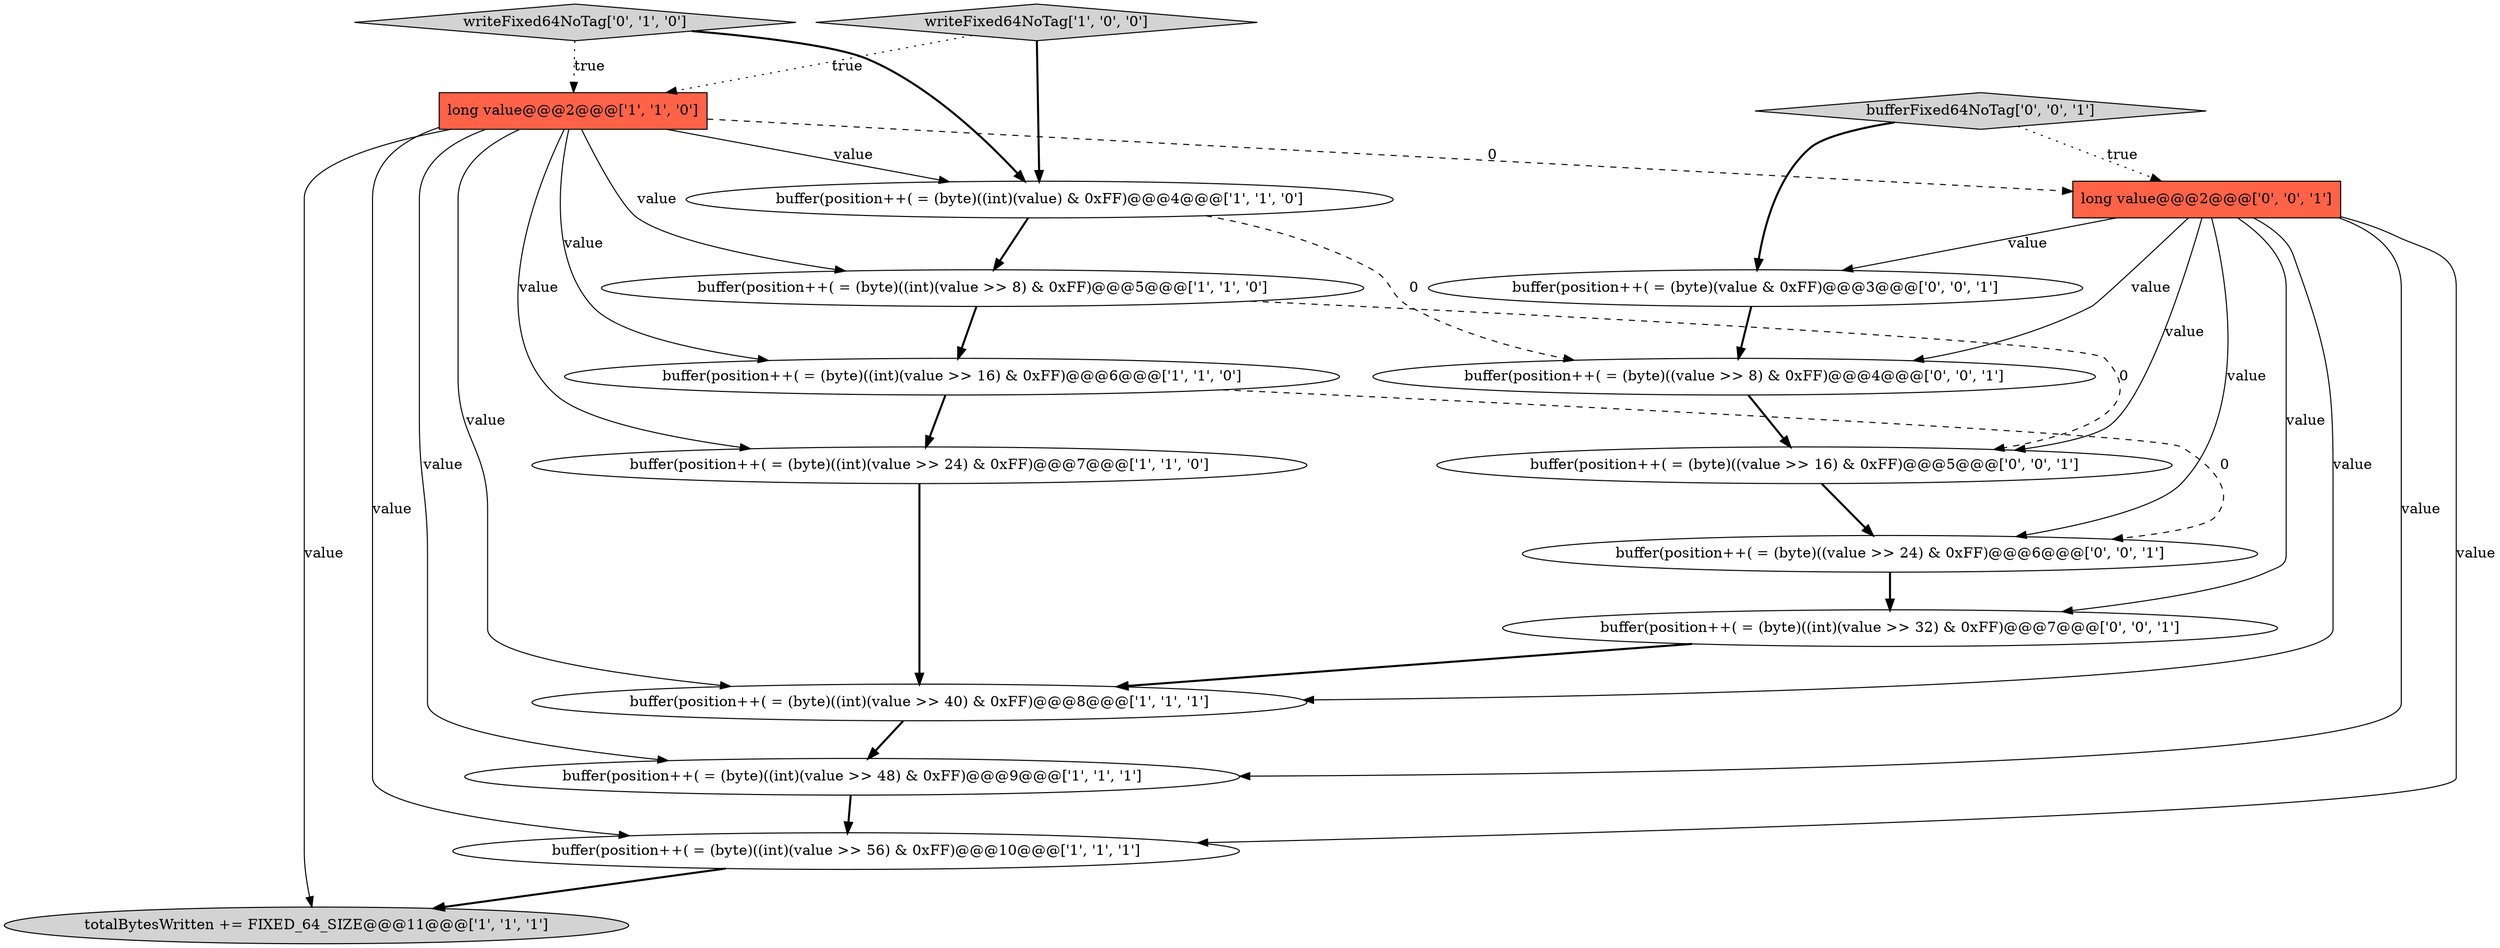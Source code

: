 digraph {
1 [style = filled, label = "long value@@@2@@@['1', '1', '0']", fillcolor = tomato, shape = box image = "AAA0AAABBB1BBB"];
0 [style = filled, label = "buffer(position++( = (byte)((int)(value >> 24) & 0xFF)@@@7@@@['1', '1', '0']", fillcolor = white, shape = ellipse image = "AAA0AAABBB1BBB"];
6 [style = filled, label = "totalBytesWritten += FIXED_64_SIZE@@@11@@@['1', '1', '1']", fillcolor = lightgray, shape = ellipse image = "AAA0AAABBB1BBB"];
8 [style = filled, label = "buffer(position++( = (byte)((int)(value >> 48) & 0xFF)@@@9@@@['1', '1', '1']", fillcolor = white, shape = ellipse image = "AAA0AAABBB1BBB"];
9 [style = filled, label = "buffer(position++( = (byte)((int)(value) & 0xFF)@@@4@@@['1', '1', '0']", fillcolor = white, shape = ellipse image = "AAA0AAABBB1BBB"];
12 [style = filled, label = "buffer(position++( = (byte)((value >> 16) & 0xFF)@@@5@@@['0', '0', '1']", fillcolor = white, shape = ellipse image = "AAA0AAABBB3BBB"];
16 [style = filled, label = "buffer(position++( = (byte)((value >> 8) & 0xFF)@@@4@@@['0', '0', '1']", fillcolor = white, shape = ellipse image = "AAA0AAABBB3BBB"];
10 [style = filled, label = "writeFixed64NoTag['0', '1', '0']", fillcolor = lightgray, shape = diamond image = "AAA0AAABBB2BBB"];
2 [style = filled, label = "buffer(position++( = (byte)((int)(value >> 40) & 0xFF)@@@8@@@['1', '1', '1']", fillcolor = white, shape = ellipse image = "AAA0AAABBB1BBB"];
5 [style = filled, label = "writeFixed64NoTag['1', '0', '0']", fillcolor = lightgray, shape = diamond image = "AAA0AAABBB1BBB"];
13 [style = filled, label = "buffer(position++( = (byte)((value >> 24) & 0xFF)@@@6@@@['0', '0', '1']", fillcolor = white, shape = ellipse image = "AAA0AAABBB3BBB"];
17 [style = filled, label = "buffer(position++( = (byte)((int)(value >> 32) & 0xFF)@@@7@@@['0', '0', '1']", fillcolor = white, shape = ellipse image = "AAA0AAABBB3BBB"];
15 [style = filled, label = "bufferFixed64NoTag['0', '0', '1']", fillcolor = lightgray, shape = diamond image = "AAA0AAABBB3BBB"];
11 [style = filled, label = "buffer(position++( = (byte)(value & 0xFF)@@@3@@@['0', '0', '1']", fillcolor = white, shape = ellipse image = "AAA0AAABBB3BBB"];
7 [style = filled, label = "buffer(position++( = (byte)((int)(value >> 8) & 0xFF)@@@5@@@['1', '1', '0']", fillcolor = white, shape = ellipse image = "AAA0AAABBB1BBB"];
14 [style = filled, label = "long value@@@2@@@['0', '0', '1']", fillcolor = tomato, shape = box image = "AAA0AAABBB3BBB"];
4 [style = filled, label = "buffer(position++( = (byte)((int)(value >> 16) & 0xFF)@@@6@@@['1', '1', '0']", fillcolor = white, shape = ellipse image = "AAA0AAABBB1BBB"];
3 [style = filled, label = "buffer(position++( = (byte)((int)(value >> 56) & 0xFF)@@@10@@@['1', '1', '1']", fillcolor = white, shape = ellipse image = "AAA0AAABBB1BBB"];
14->17 [style = solid, label="value"];
10->1 [style = dotted, label="true"];
14->13 [style = solid, label="value"];
10->9 [style = bold, label=""];
1->3 [style = solid, label="value"];
13->17 [style = bold, label=""];
14->3 [style = solid, label="value"];
1->9 [style = solid, label="value"];
1->14 [style = dashed, label="0"];
11->16 [style = bold, label=""];
5->9 [style = bold, label=""];
9->16 [style = dashed, label="0"];
1->2 [style = solid, label="value"];
8->3 [style = bold, label=""];
2->8 [style = bold, label=""];
12->13 [style = bold, label=""];
3->6 [style = bold, label=""];
16->12 [style = bold, label=""];
1->7 [style = solid, label="value"];
14->16 [style = solid, label="value"];
1->0 [style = solid, label="value"];
15->11 [style = bold, label=""];
7->4 [style = bold, label=""];
1->6 [style = solid, label="value"];
7->12 [style = dashed, label="0"];
14->2 [style = solid, label="value"];
4->13 [style = dashed, label="0"];
1->4 [style = solid, label="value"];
5->1 [style = dotted, label="true"];
0->2 [style = bold, label=""];
1->8 [style = solid, label="value"];
15->14 [style = dotted, label="true"];
14->8 [style = solid, label="value"];
14->12 [style = solid, label="value"];
4->0 [style = bold, label=""];
17->2 [style = bold, label=""];
14->11 [style = solid, label="value"];
9->7 [style = bold, label=""];
}

